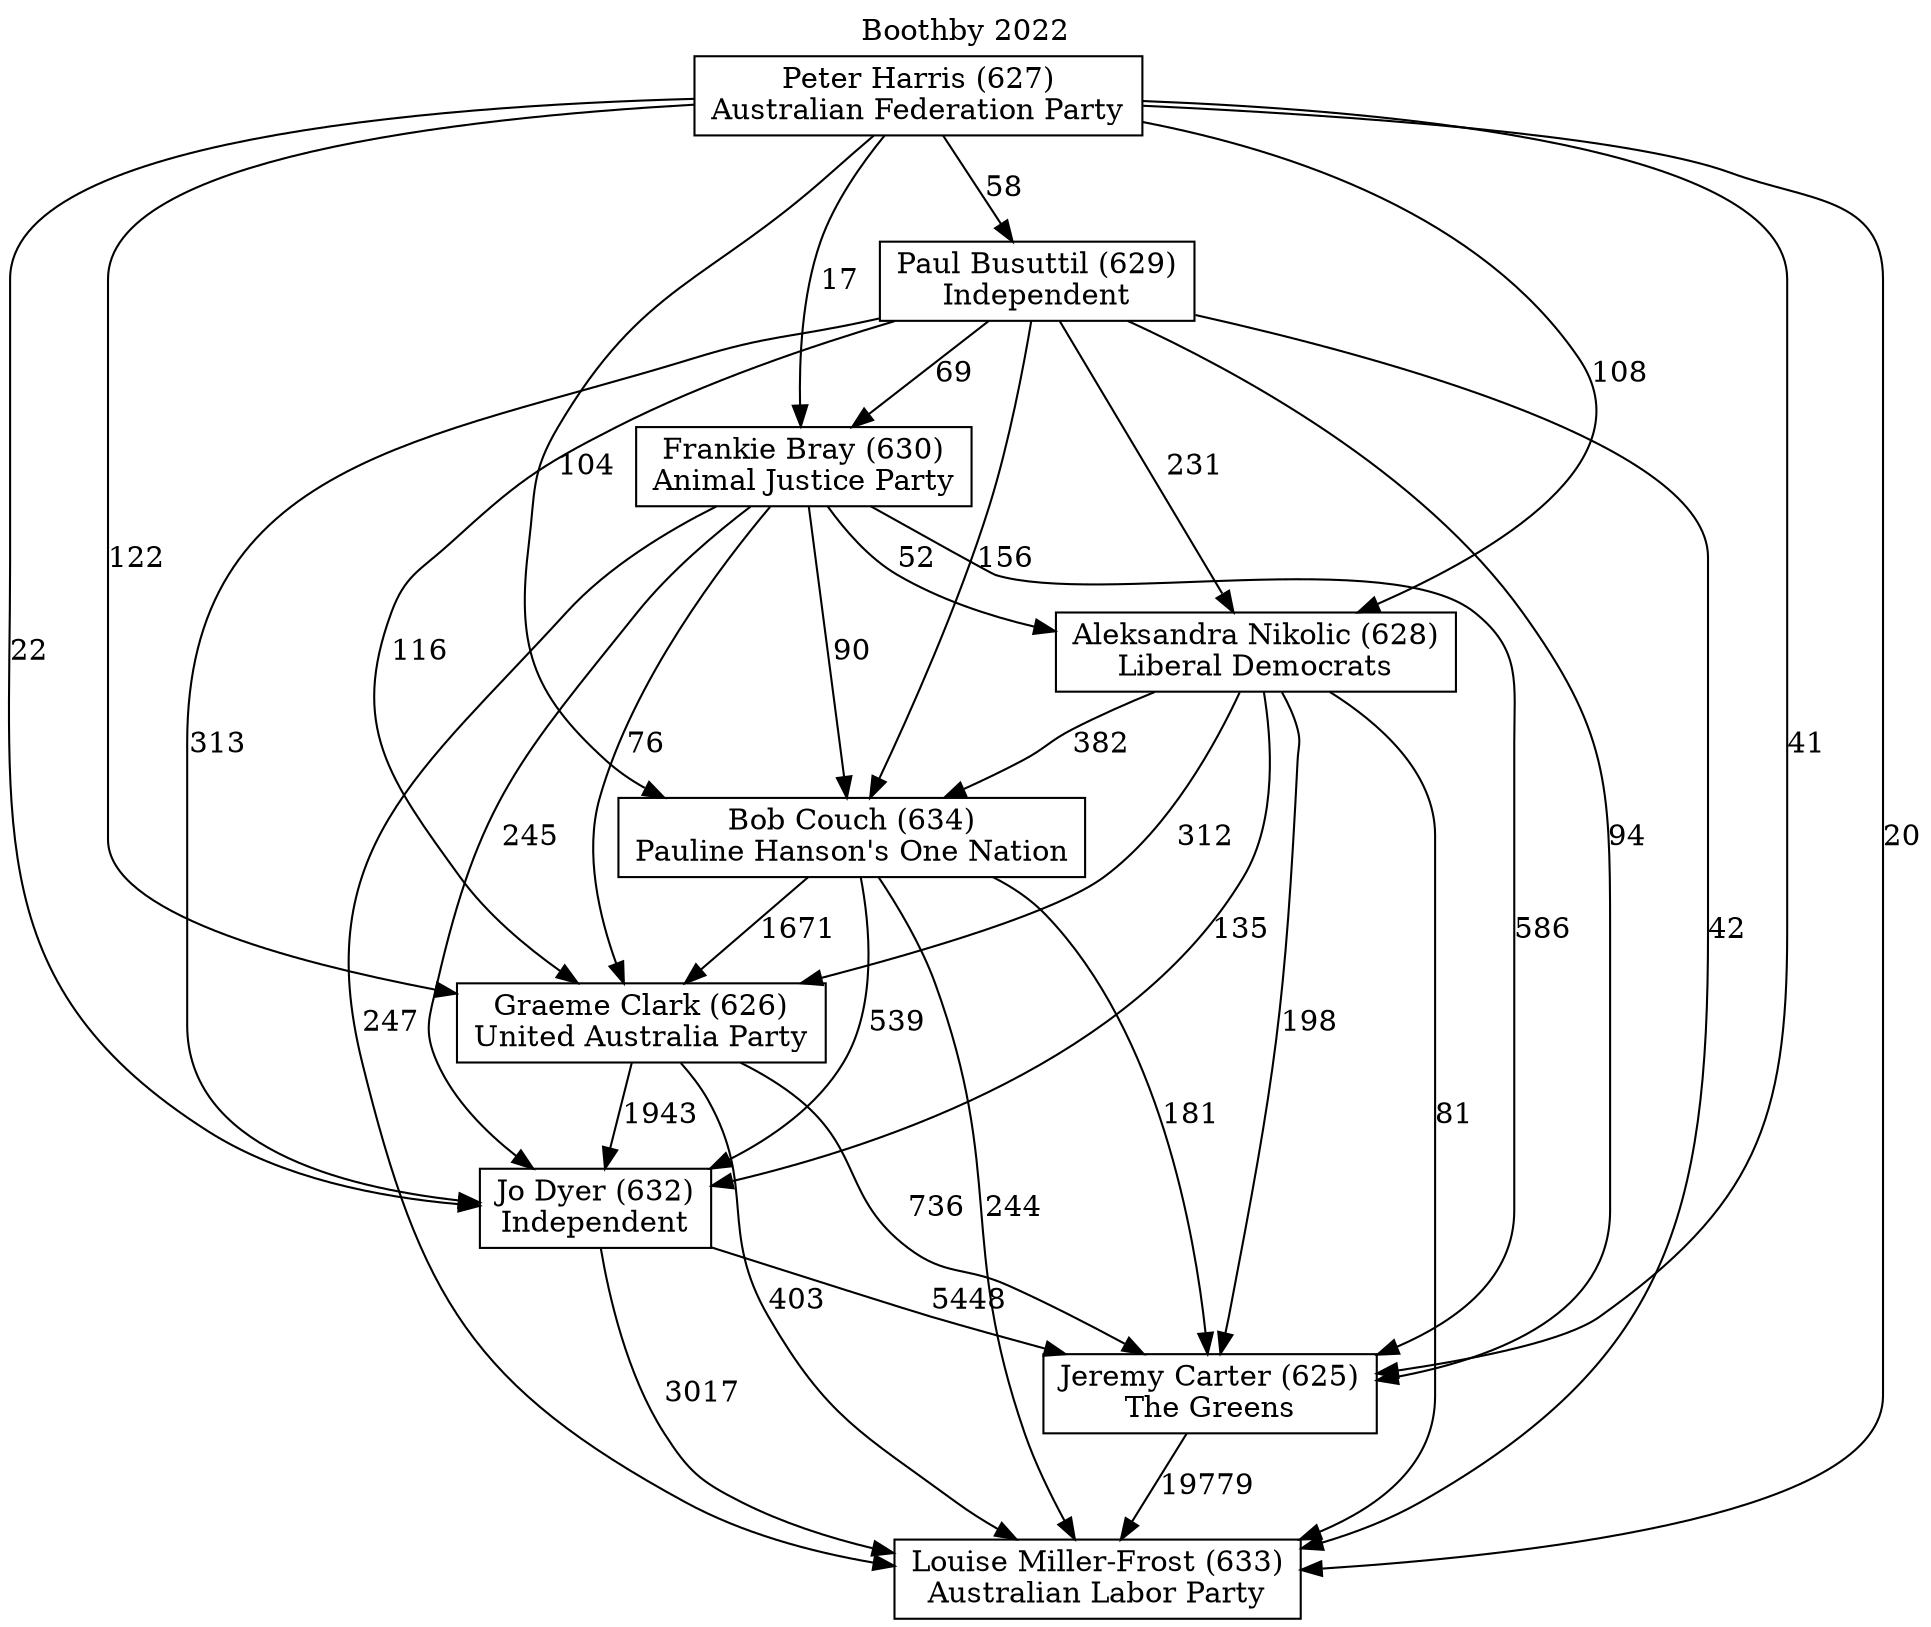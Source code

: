 // House preference flow
digraph "Louise Miller-Frost (633)_Boothby_2022" {
	graph [label="Boothby 2022" labelloc=t mclimit=10]
	node [shape=box]
	"Jeremy Carter (625)" [label="Jeremy Carter (625)
The Greens"]
	"Peter Harris (627)" [label="Peter Harris (627)
Australian Federation Party"]
	"Bob Couch (634)" [label="Bob Couch (634)
Pauline Hanson's One Nation"]
	"Jo Dyer (632)" [label="Jo Dyer (632)
Independent"]
	"Paul Busuttil (629)" [label="Paul Busuttil (629)
Independent"]
	"Graeme Clark (626)" [label="Graeme Clark (626)
United Australia Party"]
	"Aleksandra Nikolic (628)" [label="Aleksandra Nikolic (628)
Liberal Democrats"]
	"Frankie Bray (630)" [label="Frankie Bray (630)
Animal Justice Party"]
	"Louise Miller-Frost (633)" [label="Louise Miller-Frost (633)
Australian Labor Party"]
	"Paul Busuttil (629)" -> "Louise Miller-Frost (633)" [label=42]
	"Frankie Bray (630)" -> "Graeme Clark (626)" [label=76]
	"Aleksandra Nikolic (628)" -> "Louise Miller-Frost (633)" [label=81]
	"Paul Busuttil (629)" -> "Jeremy Carter (625)" [label=94]
	"Bob Couch (634)" -> "Graeme Clark (626)" [label=1671]
	"Graeme Clark (626)" -> "Jo Dyer (632)" [label=1943]
	"Aleksandra Nikolic (628)" -> "Graeme Clark (626)" [label=312]
	"Frankie Bray (630)" -> "Aleksandra Nikolic (628)" [label=52]
	"Aleksandra Nikolic (628)" -> "Jeremy Carter (625)" [label=198]
	"Paul Busuttil (629)" -> "Bob Couch (634)" [label=156]
	"Bob Couch (634)" -> "Jeremy Carter (625)" [label=181]
	"Peter Harris (627)" -> "Jo Dyer (632)" [label=22]
	"Paul Busuttil (629)" -> "Jo Dyer (632)" [label=313]
	"Frankie Bray (630)" -> "Jo Dyer (632)" [label=245]
	"Aleksandra Nikolic (628)" -> "Jo Dyer (632)" [label=135]
	"Paul Busuttil (629)" -> "Aleksandra Nikolic (628)" [label=231]
	"Paul Busuttil (629)" -> "Frankie Bray (630)" [label=69]
	"Graeme Clark (626)" -> "Louise Miller-Frost (633)" [label=403]
	"Peter Harris (627)" -> "Frankie Bray (630)" [label=17]
	"Frankie Bray (630)" -> "Bob Couch (634)" [label=90]
	"Peter Harris (627)" -> "Graeme Clark (626)" [label=122]
	"Peter Harris (627)" -> "Louise Miller-Frost (633)" [label=20]
	"Frankie Bray (630)" -> "Jeremy Carter (625)" [label=586]
	"Paul Busuttil (629)" -> "Graeme Clark (626)" [label=116]
	"Aleksandra Nikolic (628)" -> "Bob Couch (634)" [label=382]
	"Peter Harris (627)" -> "Paul Busuttil (629)" [label=58]
	"Peter Harris (627)" -> "Bob Couch (634)" [label=104]
	"Jo Dyer (632)" -> "Louise Miller-Frost (633)" [label=3017]
	"Bob Couch (634)" -> "Jo Dyer (632)" [label=539]
	"Frankie Bray (630)" -> "Louise Miller-Frost (633)" [label=247]
	"Jo Dyer (632)" -> "Jeremy Carter (625)" [label=5448]
	"Peter Harris (627)" -> "Aleksandra Nikolic (628)" [label=108]
	"Graeme Clark (626)" -> "Jeremy Carter (625)" [label=736]
	"Bob Couch (634)" -> "Louise Miller-Frost (633)" [label=244]
	"Peter Harris (627)" -> "Jeremy Carter (625)" [label=41]
	"Jeremy Carter (625)" -> "Louise Miller-Frost (633)" [label=19779]
}

